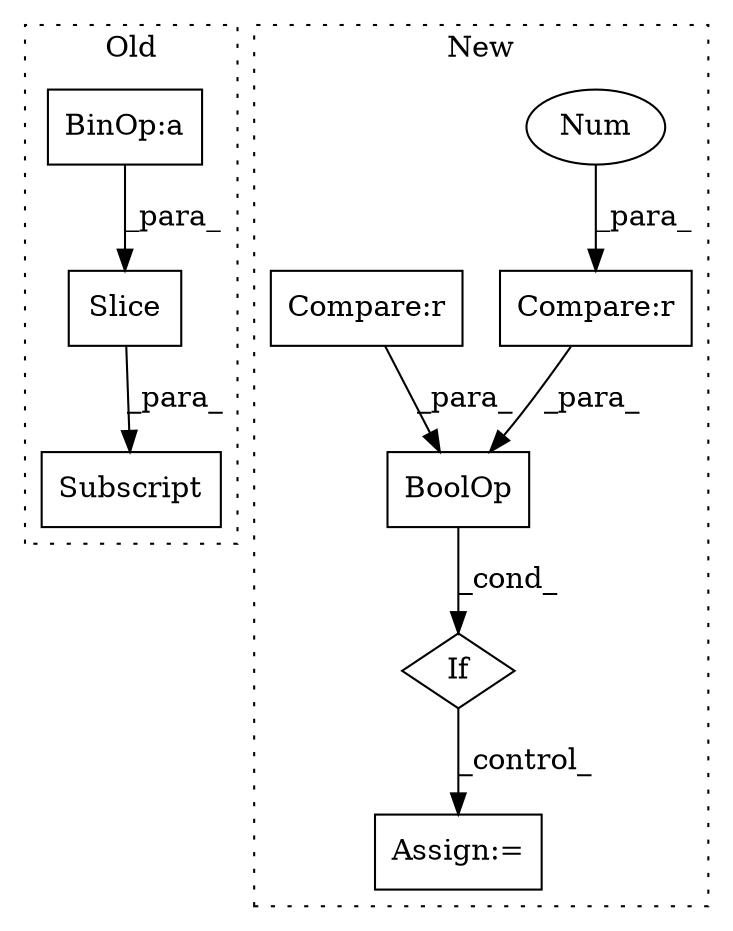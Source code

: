 digraph G {
subgraph cluster0 {
1 [label="Slice" a="80" s="8005" l="1" shape="box"];
3 [label="BinOp:a" a="82" s="7790" l="4" shape="box"];
7 [label="Subscript" a="63" s="8000,0" l="11,0" shape="box"];
label = "Old";
style="dotted";
}
subgraph cluster1 {
2 [label="BoolOp" a="72" s="9404" l="40" shape="box"];
4 [label="Compare:r" a="40" s="9404" l="17" shape="box"];
5 [label="Num" a="76" s="9420" l="1" shape="ellipse"];
6 [label="If" a="96" s="9401" l="3" shape="diamond"];
8 [label="Compare:r" a="40" s="9426" l="18" shape="box"];
9 [label="Assign:=" a="68" s="9464" l="3" shape="box"];
label = "New";
style="dotted";
}
1 -> 7 [label="_para_"];
2 -> 6 [label="_cond_"];
3 -> 1 [label="_para_"];
4 -> 2 [label="_para_"];
5 -> 4 [label="_para_"];
6 -> 9 [label="_control_"];
8 -> 2 [label="_para_"];
}